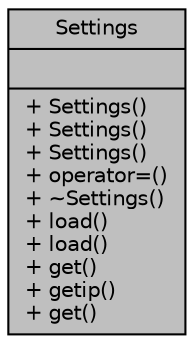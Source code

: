 digraph "Settings"
{
  edge [fontname="Helvetica",fontsize="10",labelfontname="Helvetica",labelfontsize="10"];
  node [fontname="Helvetica",fontsize="10",shape=record];
  Node1 [label="{Settings\n||+ Settings()\l+ Settings()\l+ Settings()\l+ operator=()\l+ ~Settings()\l+ load()\l+ load()\l+ get()\l+ getip()\l+ get()\l}",height=0.2,width=0.4,color="black", fillcolor="grey75", style="filled" fontcolor="black"];
}
